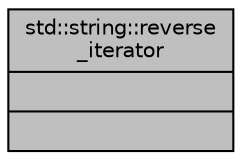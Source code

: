 digraph "std::string::reverse_iterator"
{
  edge [fontname="Helvetica",fontsize="10",labelfontname="Helvetica",labelfontsize="10"];
  node [fontname="Helvetica",fontsize="10",shape=record];
  Node794 [label="{std::string::reverse\l_iterator\n||}",height=0.2,width=0.4,color="black", fillcolor="grey75", style="filled", fontcolor="black"];
}
